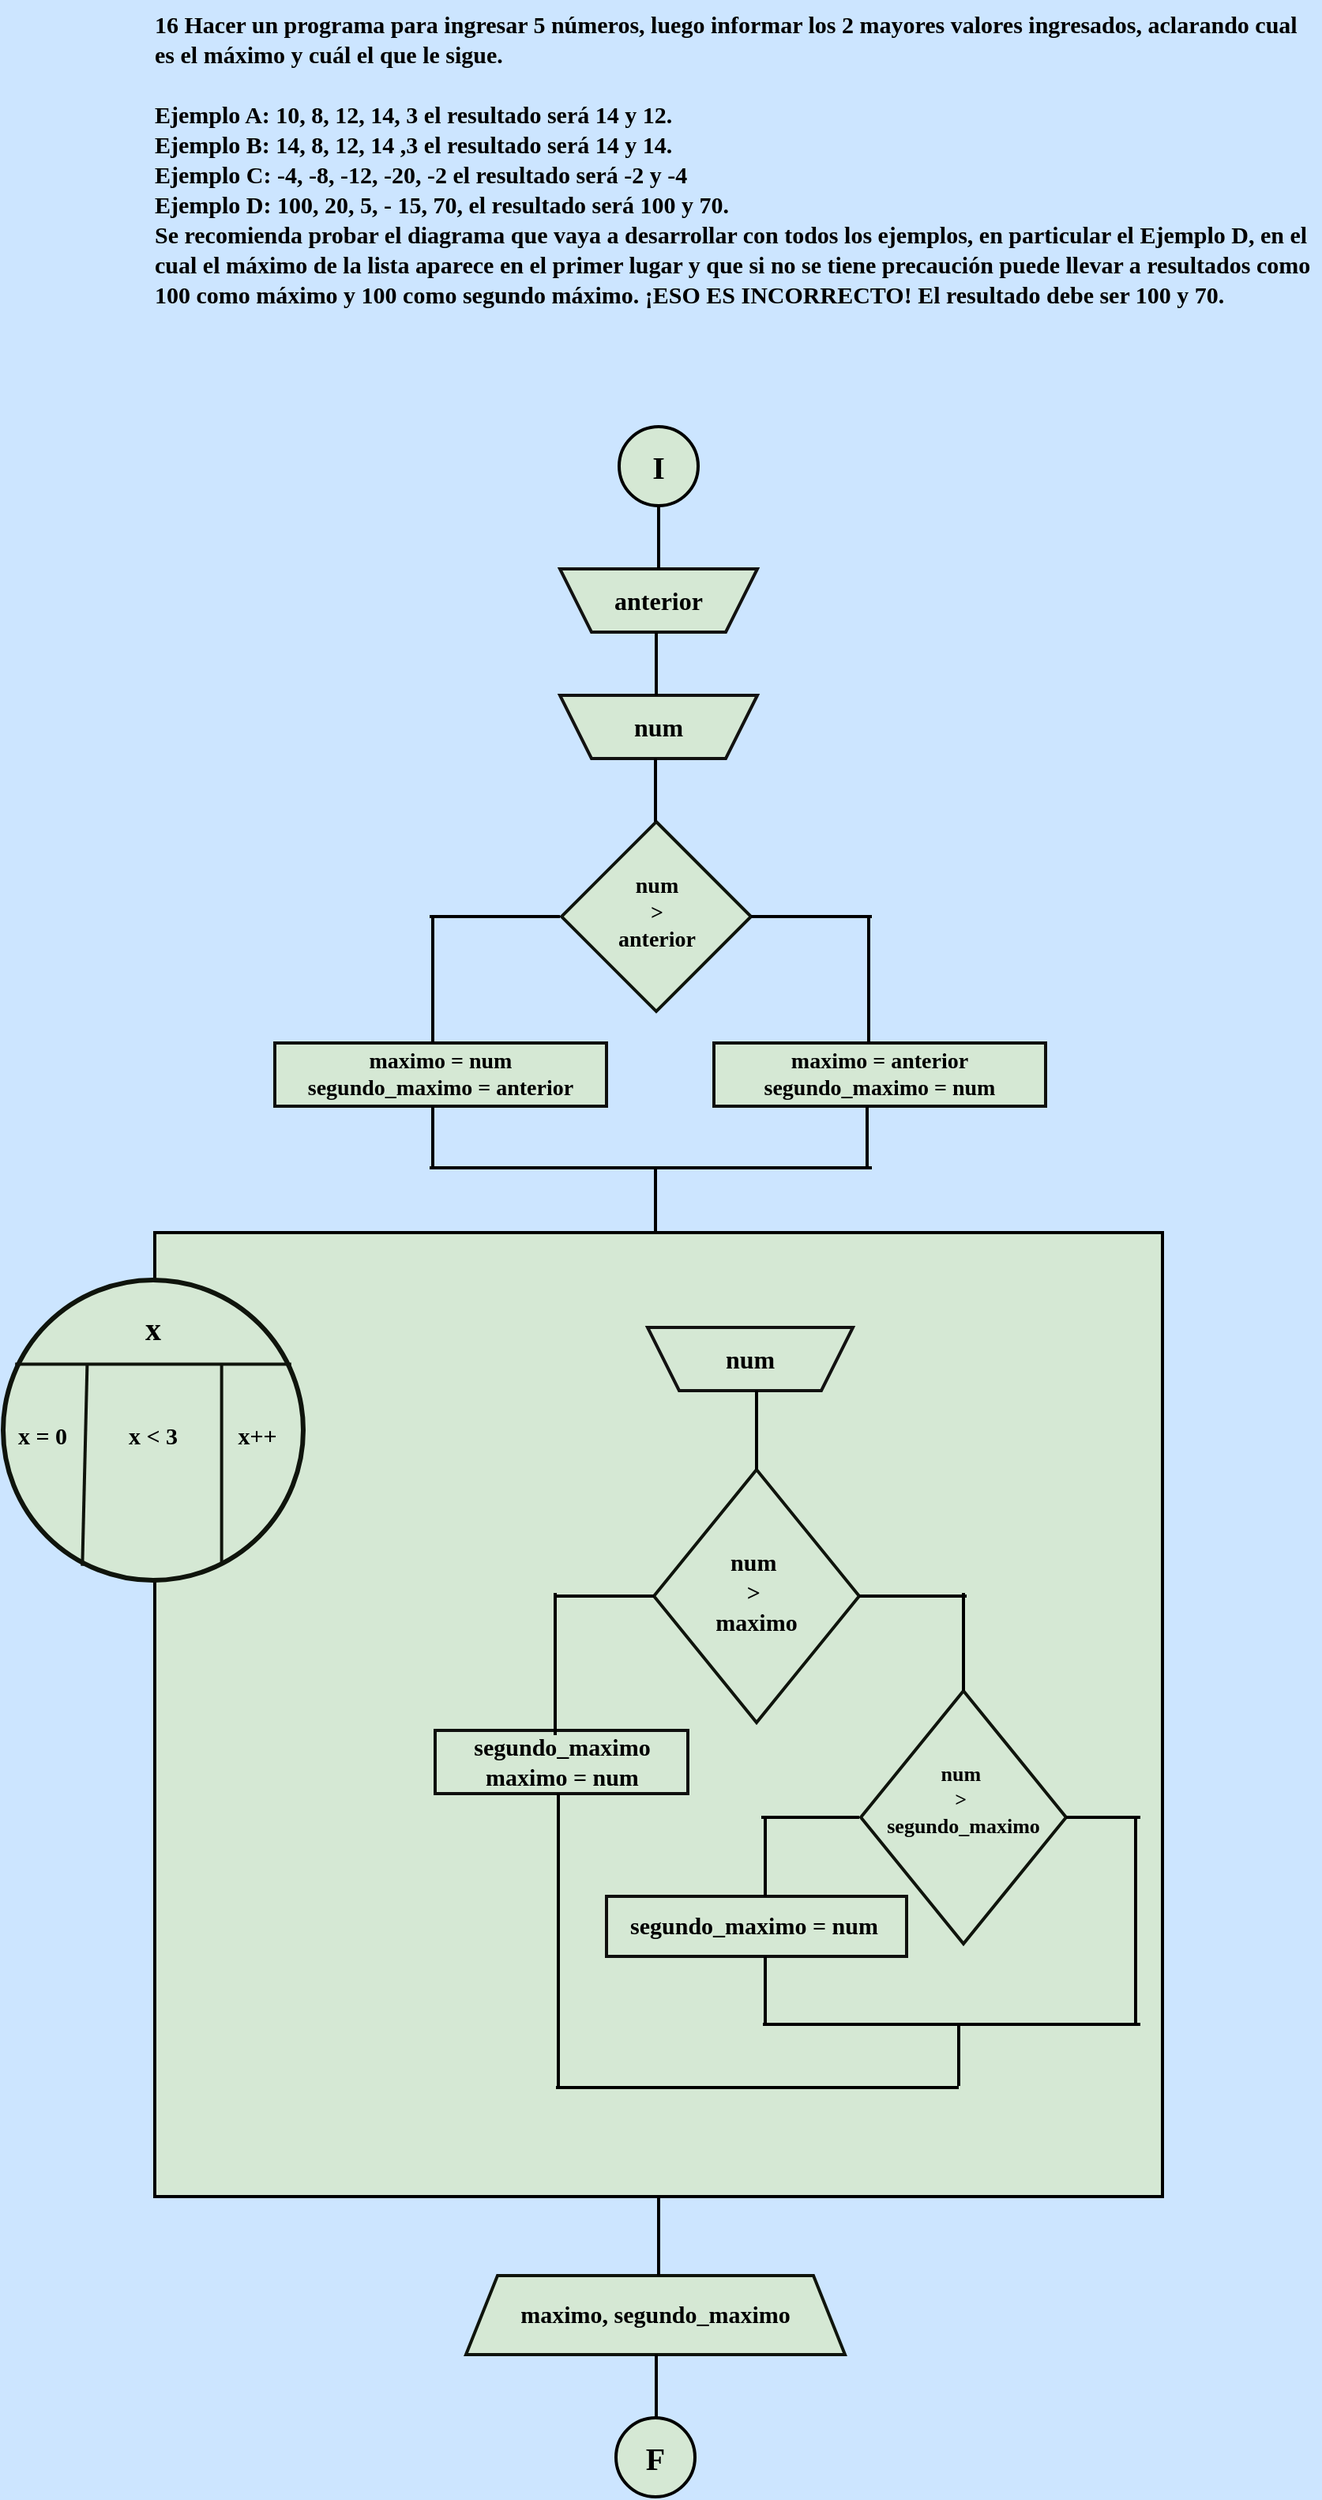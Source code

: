 <mxfile version="24.1.0" type="device">
  <diagram name="Página-1" id="wAQNe0Ck_yKVVoO9ijSX">
    <mxGraphModel dx="2247" dy="830" grid="1" gridSize="10" guides="1" tooltips="1" connect="1" arrows="1" fold="1" page="1" pageScale="1" pageWidth="827" pageHeight="1169" background="#CCE5FF" math="0" shadow="0">
      <root>
        <mxCell id="0" />
        <mxCell id="1" parent="0" />
        <mxCell id="hIHACkJwHsmprk24S0Q3-1" value="&lt;b style=&quot;font-size: 15px;&quot;&gt;&lt;font style=&quot;font-size: 15px;&quot; color=&quot;#000000&quot; face=&quot;Comic Sans MS&quot;&gt;16 Hacer un programa para ingresar 5 números, luego informar los 2 mayores valores ingresados, aclarando cual es el máximo y cuál el que le sigue. &lt;br&gt;&lt;br&gt;Ejemplo A: 10, 8, 12, 14, 3 el resultado será 14 y 12.&lt;br&gt;Ejemplo B: 14, 8, 12, 14 ,3 el resultado será 14 y 14.&lt;br&gt;Ejemplo C: -4, -8, -12, -20, -2 el resultado será -2 y -4&lt;br&gt;Ejemplo D: 100, 20, 5, - 15, 70, el resultado será 100 y 70.&lt;br&gt;Se recomienda probar el diagrama que vaya a desarrollar con todos los ejemplos, en particular el Ejemplo D, en el cual el máximo de la lista aparece en el primer lugar y que si no se tiene precaución puede llevar a resultados como 100 como máximo y 100 como segundo máximo. ¡ESO ES INCORRECTO! El resultado debe ser 100 y 70.&lt;/font&gt;&lt;/b&gt;" style="text;whiteSpace=wrap;html=1;fontFamily=Architects Daughter;fontSource=https%3A%2F%2Ffonts.googleapis.com%2Fcss%3Ffamily%3DArchitects%2BDaughter;" vertex="1" parent="1">
          <mxGeometry x="44" width="740" height="230" as="geometry" />
        </mxCell>
        <mxCell id="hIHACkJwHsmprk24S0Q3-102" value="" style="group;aspect=fixed;" vertex="1" connectable="0" parent="1">
          <mxGeometry x="-50" y="270" width="734" height="1310" as="geometry" />
        </mxCell>
        <mxCell id="hIHACkJwHsmprk24S0Q3-6" value="" style="group;aspect=fixed;" vertex="1" connectable="0" parent="hIHACkJwHsmprk24S0Q3-102">
          <mxGeometry x="390" width="50" height="50" as="geometry" />
        </mxCell>
        <mxCell id="hIHACkJwHsmprk24S0Q3-2" value="" style="strokeWidth=2;html=1;shape=mxgraph.flowchart.start_2;whiteSpace=wrap;rounded=0;labelBackgroundColor=none;strokeColor=#000000;align=center;verticalAlign=middle;fontFamily=Helvetica;fontSize=12;fontColor=default;fillColor=#d5e8d4;" vertex="1" parent="hIHACkJwHsmprk24S0Q3-6">
          <mxGeometry width="50" height="50" as="geometry" />
        </mxCell>
        <mxCell id="hIHACkJwHsmprk24S0Q3-4" value="&lt;b&gt;&lt;font style=&quot;font-size: 20px;&quot; color=&quot;#000000&quot; face=&quot;Comic Sans MS&quot;&gt;I&lt;/font&gt;&lt;/b&gt;" style="text;strokeColor=none;align=center;fillColor=none;html=1;verticalAlign=middle;whiteSpace=wrap;rounded=0;fontFamily=Architects Daughter;fontSource=https%3A%2F%2Ffonts.googleapis.com%2Fcss%3Ffamily%3DArchitects%2BDaughter;" vertex="1" parent="hIHACkJwHsmprk24S0Q3-6">
          <mxGeometry x="10" y="10" width="30" height="30" as="geometry" />
        </mxCell>
        <mxCell id="hIHACkJwHsmprk24S0Q3-7" value="" style="group;aspect=fixed;" vertex="1" connectable="0" parent="hIHACkJwHsmprk24S0Q3-102">
          <mxGeometry x="388" y="1260" width="50" height="50" as="geometry" />
        </mxCell>
        <mxCell id="hIHACkJwHsmprk24S0Q3-3" value="" style="strokeWidth=2;html=1;shape=mxgraph.flowchart.start_2;whiteSpace=wrap;rounded=0;labelBackgroundColor=none;strokeColor=#000000;align=center;verticalAlign=middle;fontFamily=Helvetica;fontSize=12;fontColor=default;fillColor=#d5e8d4;" vertex="1" parent="hIHACkJwHsmprk24S0Q3-7">
          <mxGeometry width="50" height="50" as="geometry" />
        </mxCell>
        <mxCell id="hIHACkJwHsmprk24S0Q3-5" value="&lt;b&gt;&lt;font style=&quot;font-size: 20px;&quot; color=&quot;#000000&quot; face=&quot;Comic Sans MS&quot;&gt;F&lt;/font&gt;&lt;/b&gt;" style="text;strokeColor=none;align=center;fillColor=none;html=1;verticalAlign=middle;whiteSpace=wrap;rounded=0;fontFamily=Architects Daughter;fontSource=https://fonts.googleapis.com/css?family=Architects+Daughter;" vertex="1" parent="hIHACkJwHsmprk24S0Q3-7">
          <mxGeometry x="10" y="10" width="30" height="30" as="geometry" />
        </mxCell>
        <mxCell id="hIHACkJwHsmprk24S0Q3-10" value="" style="shape=trapezoid;perimeter=trapezoidPerimeter;whiteSpace=wrap;html=1;fixedSize=1;rounded=0;labelBackgroundColor=none;strokeColor=#121211;strokeWidth=2;align=center;verticalAlign=middle;fontFamily=Helvetica;fontSize=12;fontColor=default;fillColor=#d5e8d4;direction=west;container=1;" vertex="1" parent="hIHACkJwHsmprk24S0Q3-102">
          <mxGeometry x="352.5" y="90" width="125" height="40" as="geometry">
            <mxRectangle x="-1020" y="-650" width="50" height="40" as="alternateBounds" />
          </mxGeometry>
        </mxCell>
        <mxCell id="hIHACkJwHsmprk24S0Q3-13" value="&lt;b&gt;&lt;font style=&quot;font-size: 16px;&quot; color=&quot;#000000&quot; face=&quot;Comic Sans MS&quot;&gt;anterior&lt;/font&gt;&lt;/b&gt;" style="text;strokeColor=none;align=center;fillColor=none;html=1;verticalAlign=middle;whiteSpace=wrap;rounded=0;fontFamily=Architects Daughter;fontSource=https://fonts.googleapis.com/css?family=Architects+Daughter;" vertex="1" parent="hIHACkJwHsmprk24S0Q3-10">
          <mxGeometry x="17.5" width="90" height="40" as="geometry" />
        </mxCell>
        <mxCell id="hIHACkJwHsmprk24S0Q3-12" value="" style="shape=trapezoid;perimeter=trapezoidPerimeter;whiteSpace=wrap;html=1;fixedSize=1;rounded=0;labelBackgroundColor=none;strokeColor=#121211;strokeWidth=2;align=center;verticalAlign=middle;fontFamily=Helvetica;fontSize=12;fontColor=default;fillColor=#d5e8d4;direction=west;container=1;" vertex="1" parent="hIHACkJwHsmprk24S0Q3-102">
          <mxGeometry x="352.5" y="170" width="125" height="40" as="geometry">
            <mxRectangle x="-1020" y="-650" width="50" height="40" as="alternateBounds" />
          </mxGeometry>
        </mxCell>
        <mxCell id="hIHACkJwHsmprk24S0Q3-14" value="&lt;b&gt;&lt;font style=&quot;font-size: 16px;&quot; color=&quot;#000000&quot; face=&quot;Comic Sans MS&quot;&gt;num&lt;/font&gt;&lt;/b&gt;" style="text;strokeColor=none;align=center;fillColor=none;html=1;verticalAlign=middle;whiteSpace=wrap;rounded=0;fontFamily=Architects Daughter;fontSource=https://fonts.googleapis.com/css?family=Architects+Daughter;" vertex="1" parent="hIHACkJwHsmprk24S0Q3-12">
          <mxGeometry x="17.5" width="90" height="40" as="geometry" />
        </mxCell>
        <mxCell id="hIHACkJwHsmprk24S0Q3-17" value="" style="group;aspect=fixed;" vertex="1" connectable="0" parent="hIHACkJwHsmprk24S0Q3-102">
          <mxGeometry x="353.5" y="250" width="120" height="120" as="geometry" />
        </mxCell>
        <mxCell id="hIHACkJwHsmprk24S0Q3-15" value="" style="rhombus;whiteSpace=wrap;html=1;rounded=0;labelBackgroundColor=none;strokeColor=#0F140C;strokeWidth=2;align=center;verticalAlign=middle;fontFamily=Helvetica;fontSize=12;fontColor=default;fillColor=#d5e8d4;" vertex="1" parent="hIHACkJwHsmprk24S0Q3-17">
          <mxGeometry width="120" height="120" as="geometry" />
        </mxCell>
        <mxCell id="hIHACkJwHsmprk24S0Q3-16" value="&lt;b&gt;&lt;font style=&quot;font-size: 14px;&quot; color=&quot;#000000&quot; face=&quot;Comic Sans MS&quot;&gt;num&lt;/font&gt;&lt;/b&gt;&lt;div&gt;&lt;b&gt;&lt;font style=&quot;font-size: 14px;&quot; color=&quot;#000000&quot; face=&quot;Comic Sans MS&quot;&gt;&amp;gt;&lt;/font&gt;&lt;/b&gt;&lt;/div&gt;&lt;div&gt;&lt;b&gt;&lt;font style=&quot;font-size: 14px;&quot; color=&quot;#000000&quot; face=&quot;Comic Sans MS&quot;&gt;anterior&lt;/font&gt;&lt;/b&gt;&lt;/div&gt;" style="text;strokeColor=none;align=center;fillColor=none;html=1;verticalAlign=middle;whiteSpace=wrap;rounded=0;fontFamily=Architects Daughter;fontSource=https://fonts.googleapis.com/css?family=Architects+Daughter;" vertex="1" parent="hIHACkJwHsmprk24S0Q3-17">
          <mxGeometry x="25" y="33" width="70" height="50" as="geometry" />
        </mxCell>
        <mxCell id="hIHACkJwHsmprk24S0Q3-23" value="" style="group;aspect=fixed;" vertex="1" connectable="0" parent="hIHACkJwHsmprk24S0Q3-102">
          <mxGeometry x="172" y="390" width="210" height="40" as="geometry" />
        </mxCell>
        <mxCell id="hIHACkJwHsmprk24S0Q3-18" value="" style="rounded=0;whiteSpace=wrap;html=1;labelBackgroundColor=none;strokeColor=#0f100e;strokeWidth=2;align=center;verticalAlign=middle;fontFamily=Helvetica;fontSize=12;fontColor=default;fillColor=#d5e8d4;" vertex="1" parent="hIHACkJwHsmprk24S0Q3-23">
          <mxGeometry width="210" height="40" as="geometry" />
        </mxCell>
        <mxCell id="hIHACkJwHsmprk24S0Q3-20" value="&lt;b&gt;&lt;font style=&quot;font-size: 14px;&quot; color=&quot;#000000&quot; face=&quot;Comic Sans MS&quot;&gt;maximo = num&lt;/font&gt;&lt;/b&gt;&lt;div&gt;&lt;b&gt;&lt;font style=&quot;font-size: 14px;&quot; color=&quot;#000000&quot; face=&quot;Comic Sans MS&quot;&gt;segundo_maximo = anterior&lt;/font&gt;&lt;/b&gt;&lt;/div&gt;" style="text;strokeColor=none;align=center;fillColor=none;html=1;verticalAlign=middle;whiteSpace=wrap;rounded=0;fontFamily=Architects Daughter;fontSource=https://fonts.googleapis.com/css?family=Architects+Daughter;" vertex="1" parent="hIHACkJwHsmprk24S0Q3-23">
          <mxGeometry x="10" width="190" height="40" as="geometry" />
        </mxCell>
        <mxCell id="hIHACkJwHsmprk24S0Q3-24" value="" style="group;aspect=fixed;" vertex="1" connectable="0" parent="hIHACkJwHsmprk24S0Q3-102">
          <mxGeometry x="450" y="390" width="210" height="40" as="geometry" />
        </mxCell>
        <mxCell id="hIHACkJwHsmprk24S0Q3-25" value="" style="rounded=0;whiteSpace=wrap;html=1;labelBackgroundColor=none;strokeColor=#0f100e;strokeWidth=2;align=center;verticalAlign=middle;fontFamily=Helvetica;fontSize=12;fontColor=default;fillColor=#d5e8d4;" vertex="1" parent="hIHACkJwHsmprk24S0Q3-24">
          <mxGeometry width="210" height="40" as="geometry" />
        </mxCell>
        <mxCell id="hIHACkJwHsmprk24S0Q3-26" value="&lt;b&gt;&lt;font style=&quot;font-size: 14px;&quot; color=&quot;#000000&quot; face=&quot;Comic Sans MS&quot;&gt;maximo = anterior&lt;/font&gt;&lt;/b&gt;&lt;div&gt;&lt;b&gt;&lt;font style=&quot;font-size: 14px;&quot; color=&quot;#000000&quot; face=&quot;Comic Sans MS&quot;&gt;segundo_maximo = num&lt;/font&gt;&lt;/b&gt;&lt;/div&gt;" style="text;strokeColor=none;align=center;fillColor=none;html=1;verticalAlign=middle;whiteSpace=wrap;rounded=0;fontFamily=Architects Daughter;fontSource=https://fonts.googleapis.com/css?family=Architects+Daughter;" vertex="1" parent="hIHACkJwHsmprk24S0Q3-24">
          <mxGeometry x="10" width="190" height="40" as="geometry" />
        </mxCell>
        <mxCell id="hIHACkJwHsmprk24S0Q3-27" value="" style="line;strokeWidth=2;direction=south;html=1;hachureGap=4;fontFamily=Architects Daughter;fontSource=https://fonts.googleapis.com/css?family=Architects+Daughter;strokeColor=#000000;" vertex="1" parent="hIHACkJwHsmprk24S0Q3-102">
          <mxGeometry x="408.5" y="130" width="10" height="40" as="geometry" />
        </mxCell>
        <mxCell id="hIHACkJwHsmprk24S0Q3-28" value="" style="line;strokeWidth=2;direction=south;html=1;hachureGap=4;fontFamily=Architects Daughter;fontSource=https://fonts.googleapis.com/css?family=Architects+Daughter;strokeColor=#000000;" vertex="1" parent="hIHACkJwHsmprk24S0Q3-102">
          <mxGeometry x="408" y="210" width="10" height="40" as="geometry" />
        </mxCell>
        <mxCell id="hIHACkJwHsmprk24S0Q3-30" value="" style="line;strokeWidth=2;direction=south;html=1;hachureGap=4;fontFamily=Architects Daughter;fontSource=https://fonts.googleapis.com/css?family=Architects+Daughter;strokeColor=#000000;" vertex="1" parent="hIHACkJwHsmprk24S0Q3-102">
          <mxGeometry x="543" y="311" width="10" height="79" as="geometry" />
        </mxCell>
        <mxCell id="hIHACkJwHsmprk24S0Q3-31" value="" style="line;strokeWidth=2;direction=south;html=1;hachureGap=4;fontFamily=Architects Daughter;fontSource=https://fonts.googleapis.com/css?family=Architects+Daughter;strokeColor=#000000;" vertex="1" parent="hIHACkJwHsmprk24S0Q3-102">
          <mxGeometry x="267" y="430" width="10" height="40" as="geometry" />
        </mxCell>
        <mxCell id="hIHACkJwHsmprk24S0Q3-32" value="" style="line;strokeWidth=2;direction=south;html=1;hachureGap=4;fontFamily=Architects Daughter;fontSource=https://fonts.googleapis.com/css?family=Architects+Daughter;strokeColor=#000000;" vertex="1" parent="hIHACkJwHsmprk24S0Q3-102">
          <mxGeometry x="408" y="470" width="10" height="40" as="geometry" />
        </mxCell>
        <mxCell id="hIHACkJwHsmprk24S0Q3-33" value="" style="line;strokeWidth=2;direction=south;html=1;hachureGap=4;fontFamily=Architects Daughter;fontSource=https://fonts.googleapis.com/css?family=Architects+Daughter;strokeColor=#000000;" vertex="1" parent="hIHACkJwHsmprk24S0Q3-102">
          <mxGeometry x="410" y="50" width="10" height="40" as="geometry" />
        </mxCell>
        <mxCell id="hIHACkJwHsmprk24S0Q3-34" value="" style="line;strokeWidth=2;direction=south;html=1;hachureGap=4;fontFamily=Architects Daughter;fontSource=https://fonts.googleapis.com/css?family=Architects+Daughter;strokeColor=#000000;" vertex="1" parent="hIHACkJwHsmprk24S0Q3-102">
          <mxGeometry x="267" y="311" width="10" height="79" as="geometry" />
        </mxCell>
        <mxCell id="hIHACkJwHsmprk24S0Q3-36" value="" style="line;strokeWidth=2;html=1;perimeter=backbonePerimeter;points=[];outlineConnect=0;hachureGap=4;fontFamily=Architects Daughter;fontSource=https://fonts.googleapis.com/css?family=Architects+Daughter;strokeColor=#000000;" vertex="1" parent="hIHACkJwHsmprk24S0Q3-102">
          <mxGeometry x="270" y="464" width="280" height="10" as="geometry" />
        </mxCell>
        <mxCell id="hIHACkJwHsmprk24S0Q3-37" value="" style="line;strokeWidth=2;html=1;perimeter=backbonePerimeter;points=[];outlineConnect=0;hachureGap=4;fontFamily=Architects Daughter;fontSource=https://fonts.googleapis.com/css?family=Architects+Daughter;strokeColor=#000000;" vertex="1" parent="hIHACkJwHsmprk24S0Q3-102">
          <mxGeometry x="473.5" y="305" width="76.5" height="10" as="geometry" />
        </mxCell>
        <mxCell id="hIHACkJwHsmprk24S0Q3-39" value="" style="line;strokeWidth=2;html=1;perimeter=backbonePerimeter;points=[];outlineConnect=0;hachureGap=4;fontFamily=Architects Daughter;fontSource=https://fonts.googleapis.com/css?family=Architects+Daughter;strokeColor=#000000;" vertex="1" parent="hIHACkJwHsmprk24S0Q3-102">
          <mxGeometry x="270" y="305" width="82.5" height="10" as="geometry" />
        </mxCell>
        <mxCell id="hIHACkJwHsmprk24S0Q3-41" value="" style="line;strokeWidth=2;direction=south;html=1;hachureGap=4;fontFamily=Architects Daughter;fontSource=https://fonts.googleapis.com/css?family=Architects+Daughter;strokeColor=#000000;" vertex="1" parent="hIHACkJwHsmprk24S0Q3-102">
          <mxGeometry x="542" y="430" width="10" height="40" as="geometry" />
        </mxCell>
        <mxCell id="hIHACkJwHsmprk24S0Q3-49" value="" style="whiteSpace=wrap;html=1;rounded=0;labelBackgroundColor=none;strokeColor=#000000;strokeWidth=2;align=center;verticalAlign=middle;fontFamily=Helvetica;fontSize=12;fontColor=default;fillColor=#d5e8d4;" vertex="1" parent="hIHACkJwHsmprk24S0Q3-102">
          <mxGeometry x="96" y="510" width="638" height="610" as="geometry" />
        </mxCell>
        <mxCell id="hIHACkJwHsmprk24S0Q3-59" value="" style="group;aspect=fixed;" vertex="1" connectable="0" parent="hIHACkJwHsmprk24S0Q3-102">
          <mxGeometry x="412" y="660" width="130" height="160" as="geometry" />
        </mxCell>
        <mxCell id="hIHACkJwHsmprk24S0Q3-57" value="" style="rhombus;whiteSpace=wrap;html=1;rounded=0;labelBackgroundColor=none;strokeColor=#0F140C;strokeWidth=2;align=center;verticalAlign=middle;fontFamily=Helvetica;fontSize=12;fontColor=default;fillColor=#d5e8d4;" vertex="1" parent="hIHACkJwHsmprk24S0Q3-59">
          <mxGeometry width="130" height="160" as="geometry" />
        </mxCell>
        <mxCell id="hIHACkJwHsmprk24S0Q3-58" value="&lt;span style=&quot;font-size: 15px;&quot;&gt;&lt;font style=&quot;font-size: 15px;&quot; color=&quot;#000000&quot; face=&quot;Comic Sans MS&quot;&gt;&lt;b&gt;num&amp;nbsp;&lt;/b&gt;&lt;/font&gt;&lt;/span&gt;&lt;div style=&quot;font-size: 15px;&quot;&gt;&lt;font style=&quot;font-size: 15px;&quot; color=&quot;#000000&quot; face=&quot;Comic Sans MS&quot;&gt;&lt;b&gt;&amp;gt;&amp;nbsp;&lt;/b&gt;&lt;/font&gt;&lt;/div&gt;&lt;div style=&quot;font-size: 15px;&quot;&gt;&lt;font style=&quot;font-size: 15px;&quot; color=&quot;#000000&quot; face=&quot;Comic Sans MS&quot;&gt;&lt;b&gt;maximo&lt;/b&gt;&lt;/font&gt;&lt;/div&gt;" style="text;strokeColor=none;align=center;fillColor=none;html=1;verticalAlign=middle;whiteSpace=wrap;rounded=0;fontFamily=Architects Daughter;fontSource=https://fonts.googleapis.com/css?family=Architects+Daughter;" vertex="1" parent="hIHACkJwHsmprk24S0Q3-59">
          <mxGeometry x="20" y="50" width="90" height="55" as="geometry" />
        </mxCell>
        <mxCell id="hIHACkJwHsmprk24S0Q3-61" value="" style="group;aspect=fixed;" vertex="1" connectable="0" parent="hIHACkJwHsmprk24S0Q3-102">
          <mxGeometry x="408" y="570" width="130" height="40" as="geometry" />
        </mxCell>
        <mxCell id="hIHACkJwHsmprk24S0Q3-11" value="" style="shape=trapezoid;perimeter=trapezoidPerimeter;whiteSpace=wrap;html=1;fixedSize=1;rounded=0;labelBackgroundColor=none;strokeColor=#121211;strokeWidth=2;align=center;verticalAlign=middle;fontFamily=Helvetica;fontSize=12;fontColor=default;fillColor=#d5e8d4;direction=west;container=0;aspect=fixed;" vertex="1" parent="hIHACkJwHsmprk24S0Q3-61">
          <mxGeometry width="130" height="40" as="geometry">
            <mxRectangle x="-1020" y="-650" width="50" height="40" as="alternateBounds" />
          </mxGeometry>
        </mxCell>
        <mxCell id="hIHACkJwHsmprk24S0Q3-60" value="&lt;b&gt;&lt;font style=&quot;font-size: 16px;&quot; color=&quot;#000000&quot; face=&quot;Comic Sans MS&quot;&gt;num&lt;/font&gt;&lt;/b&gt;" style="text;strokeColor=none;align=center;fillColor=none;html=1;verticalAlign=middle;whiteSpace=wrap;rounded=0;fontFamily=Architects Daughter;fontSource=https://fonts.googleapis.com/css?family=Architects+Daughter;aspect=fixed;container=0;" vertex="1" parent="hIHACkJwHsmprk24S0Q3-61">
          <mxGeometry x="20" width="90" height="40" as="geometry" />
        </mxCell>
        <mxCell id="hIHACkJwHsmprk24S0Q3-66" value="" style="group;aspect=fixed;" vertex="1" connectable="0" parent="hIHACkJwHsmprk24S0Q3-102">
          <mxGeometry y="540" width="190" height="190" as="geometry" />
        </mxCell>
        <mxCell id="hIHACkJwHsmprk24S0Q3-51" value="" style="ellipse;whiteSpace=wrap;html=1;aspect=fixed;rounded=0;labelBackgroundColor=none;strokeColor=#0F140C;strokeWidth=3;align=center;verticalAlign=middle;fontFamily=Helvetica;fontSize=12;fontColor=default;fillColor=#d5e8d4;container=0;" vertex="1" parent="hIHACkJwHsmprk24S0Q3-66">
          <mxGeometry width="190" height="190" as="geometry" />
        </mxCell>
        <mxCell id="hIHACkJwHsmprk24S0Q3-52" value="" style="endArrow=none;html=1;rounded=0;strokeColor=#0F140C;fontFamily=Helvetica;fontSize=12;fontColor=default;fillColor=#B2C9AB;strokeWidth=2;" edge="1" parent="hIHACkJwHsmprk24S0Q3-66">
          <mxGeometry width="50" height="50" relative="1" as="geometry">
            <mxPoint x="182.4" y="53.2" as="sourcePoint" />
            <mxPoint x="7.6" y="53.2" as="targetPoint" />
          </mxGeometry>
        </mxCell>
        <mxCell id="hIHACkJwHsmprk24S0Q3-53" value="" style="endArrow=none;html=1;rounded=0;strokeColor=#0F140C;fontFamily=Helvetica;fontSize=12;fontColor=default;fillColor=#B2C9AB;exitX=0.264;exitY=0.952;exitDx=0;exitDy=0;exitPerimeter=0;strokeWidth=2;" edge="1" parent="hIHACkJwHsmprk24S0Q3-66" source="hIHACkJwHsmprk24S0Q3-51">
          <mxGeometry width="50" height="50" relative="1" as="geometry">
            <mxPoint x="45.6" y="114" as="sourcePoint" />
            <mxPoint x="53.2" y="53.2" as="targetPoint" />
          </mxGeometry>
        </mxCell>
        <mxCell id="hIHACkJwHsmprk24S0Q3-54" value="" style="endArrow=none;html=1;rounded=0;strokeColor=#0F140C;fontFamily=Helvetica;fontSize=12;fontColor=default;fillColor=#B2C9AB;exitX=0.728;exitY=0.948;exitDx=0;exitDy=0;exitPerimeter=0;strokeWidth=2;" edge="1" parent="hIHACkJwHsmprk24S0Q3-66" source="hIHACkJwHsmprk24S0Q3-51">
          <mxGeometry width="50" height="50" relative="1" as="geometry">
            <mxPoint x="114" y="129.2" as="sourcePoint" />
            <mxPoint x="138.32" y="53.2" as="targetPoint" />
          </mxGeometry>
        </mxCell>
        <mxCell id="hIHACkJwHsmprk24S0Q3-62" value="&lt;b&gt;&lt;font style=&quot;font-size: 20px;&quot; color=&quot;#000000&quot; face=&quot;Comic Sans MS&quot;&gt;x&lt;/font&gt;&lt;/b&gt;" style="text;strokeColor=none;align=center;fillColor=none;html=1;verticalAlign=middle;whiteSpace=wrap;rounded=0;fontFamily=Architects Daughter;fontSource=https://fonts.googleapis.com/css?family=Architects+Daughter;container=0;" vertex="1" parent="hIHACkJwHsmprk24S0Q3-66">
          <mxGeometry x="70" y="10" width="50" height="40" as="geometry" />
        </mxCell>
        <mxCell id="hIHACkJwHsmprk24S0Q3-63" value="&lt;b&gt;&lt;font style=&quot;font-size: 15px;&quot; color=&quot;#000000&quot; face=&quot;Comic Sans MS&quot;&gt;x = 0&lt;/font&gt;&lt;/b&gt;" style="text;strokeColor=none;align=center;fillColor=none;html=1;verticalAlign=middle;whiteSpace=wrap;rounded=0;fontFamily=Architects Daughter;fontSource=https://fonts.googleapis.com/css?family=Architects+Daughter;container=0;" vertex="1" parent="hIHACkJwHsmprk24S0Q3-66">
          <mxGeometry y="84" width="50" height="30" as="geometry" />
        </mxCell>
        <mxCell id="hIHACkJwHsmprk24S0Q3-65" value="&lt;b&gt;&lt;font style=&quot;font-size: 15px;&quot; color=&quot;#000000&quot; face=&quot;Comic Sans MS&quot;&gt;x &amp;lt; 3&lt;/font&gt;&lt;/b&gt;" style="text;strokeColor=none;align=center;fillColor=none;html=1;verticalAlign=middle;whiteSpace=wrap;rounded=0;fontFamily=Architects Daughter;fontSource=https://fonts.googleapis.com/css?family=Architects+Daughter;container=0;" vertex="1" parent="hIHACkJwHsmprk24S0Q3-66">
          <mxGeometry x="70" y="84" width="50" height="30" as="geometry" />
        </mxCell>
        <mxCell id="hIHACkJwHsmprk24S0Q3-64" value="&lt;b&gt;&lt;font style=&quot;font-size: 15px;&quot; color=&quot;#000000&quot; face=&quot;Comic Sans MS&quot;&gt;x++&lt;/font&gt;&lt;/b&gt;" style="text;strokeColor=none;align=center;fillColor=none;html=1;verticalAlign=middle;whiteSpace=wrap;rounded=0;fontFamily=Architects Daughter;fontSource=https://fonts.googleapis.com/css?family=Architects+Daughter;container=0;" vertex="1" parent="hIHACkJwHsmprk24S0Q3-66">
          <mxGeometry x="136" y="84" width="50" height="30" as="geometry" />
        </mxCell>
        <mxCell id="hIHACkJwHsmprk24S0Q3-67" value="" style="group;aspect=fixed;" vertex="1" connectable="0" parent="hIHACkJwHsmprk24S0Q3-102">
          <mxGeometry x="543" y="800" width="130" height="160" as="geometry" />
        </mxCell>
        <mxCell id="hIHACkJwHsmprk24S0Q3-68" value="" style="rhombus;whiteSpace=wrap;html=1;rounded=0;labelBackgroundColor=none;strokeColor=#0F140C;strokeWidth=2;align=center;verticalAlign=middle;fontFamily=Helvetica;fontSize=12;fontColor=default;fillColor=#d5e8d4;" vertex="1" parent="hIHACkJwHsmprk24S0Q3-67">
          <mxGeometry width="130" height="160" as="geometry" />
        </mxCell>
        <mxCell id="hIHACkJwHsmprk24S0Q3-69" value="&lt;font style=&quot;font-size: 13px;&quot; color=&quot;#000000&quot; face=&quot;Comic Sans MS&quot;&gt;&lt;b style=&quot;&quot;&gt;num&amp;nbsp;&lt;/b&gt;&lt;/font&gt;&lt;div style=&quot;font-size: 13px;&quot;&gt;&lt;font style=&quot;font-size: 13px;&quot; color=&quot;#000000&quot; face=&quot;Comic Sans MS&quot;&gt;&lt;b&gt;&amp;gt;&amp;nbsp;&lt;/b&gt;&lt;/font&gt;&lt;/div&gt;&lt;div style=&quot;font-size: 13px;&quot;&gt;&lt;font style=&quot;font-size: 13px;&quot; face=&quot;Comic Sans MS&quot; color=&quot;#000000&quot;&gt;&lt;b style=&quot;&quot;&gt;segundo_maximo&lt;/b&gt;&lt;/font&gt;&lt;/div&gt;" style="text;strokeColor=none;align=center;fillColor=none;html=1;verticalAlign=middle;whiteSpace=wrap;rounded=0;fontFamily=Architects Daughter;fontSource=https://fonts.googleapis.com/css?family=Architects+Daughter;" vertex="1" parent="hIHACkJwHsmprk24S0Q3-67">
          <mxGeometry x="20" y="41" width="90" height="55" as="geometry" />
        </mxCell>
        <mxCell id="hIHACkJwHsmprk24S0Q3-72" value="" style="group;aspect=fixed;" vertex="1" connectable="0" parent="hIHACkJwHsmprk24S0Q3-102">
          <mxGeometry x="233.5" y="810" width="240" height="240" as="geometry" />
        </mxCell>
        <mxCell id="hIHACkJwHsmprk24S0Q3-19" value="" style="rounded=0;whiteSpace=wrap;html=1;labelBackgroundColor=none;strokeColor=#0f100e;strokeWidth=2;align=center;verticalAlign=middle;fontFamily=Helvetica;fontSize=12;fontColor=default;fillColor=#d5e8d4;container=0;aspect=fixed;" vertex="1" parent="hIHACkJwHsmprk24S0Q3-72">
          <mxGeometry x="40" y="15" width="160" height="40" as="geometry" />
        </mxCell>
        <mxCell id="hIHACkJwHsmprk24S0Q3-70" value="&lt;span style=&quot;font-size: 15px;&quot;&gt;&lt;font style=&quot;font-size: 15px;&quot; color=&quot;#000000&quot; face=&quot;Comic Sans MS&quot;&gt;&lt;b&gt;segundo_maximo&lt;/b&gt;&lt;/font&gt;&lt;/span&gt;&lt;div style=&quot;font-size: 15px;&quot;&gt;&lt;font style=&quot;font-size: 15px;&quot; color=&quot;#000000&quot; face=&quot;Comic Sans MS&quot;&gt;&lt;b&gt;maximo = num&lt;/b&gt;&lt;/font&gt;&lt;/div&gt;" style="text;strokeColor=none;align=center;fillColor=none;html=1;verticalAlign=middle;whiteSpace=wrap;rounded=0;fontFamily=Architects Daughter;fontSource=https://fonts.googleapis.com/css?family=Architects+Daughter;container=0;" vertex="1" parent="hIHACkJwHsmprk24S0Q3-72">
          <mxGeometry width="240" height="70" as="geometry" />
        </mxCell>
        <mxCell id="hIHACkJwHsmprk24S0Q3-97" value="" style="line;strokeWidth=2;direction=south;html=1;hachureGap=4;fontFamily=Architects Daughter;fontSource=https://fonts.googleapis.com/css?family=Architects+Daughter;strokeColor=#000000;" vertex="1" parent="hIHACkJwHsmprk24S0Q3-72">
          <mxGeometry x="113" y="55" width="10" height="185" as="geometry" />
        </mxCell>
        <mxCell id="hIHACkJwHsmprk24S0Q3-75" value="" style="group;aspect=fixed;" vertex="1" connectable="0" parent="hIHACkJwHsmprk24S0Q3-102">
          <mxGeometry x="382" y="930" width="190" height="38" as="geometry" />
        </mxCell>
        <mxCell id="hIHACkJwHsmprk24S0Q3-73" value="" style="rounded=0;whiteSpace=wrap;html=1;labelBackgroundColor=none;strokeColor=#0f100e;strokeWidth=2;align=center;verticalAlign=middle;fontFamily=Helvetica;fontSize=12;fontColor=default;fillColor=#d5e8d4;" vertex="1" parent="hIHACkJwHsmprk24S0Q3-75">
          <mxGeometry width="190" height="38" as="geometry" />
        </mxCell>
        <mxCell id="hIHACkJwHsmprk24S0Q3-74" value="&lt;font face=&quot;Comic Sans MS&quot; color=&quot;#000000&quot;&gt;&lt;span style=&quot;font-size: 15px;&quot;&gt;&lt;b&gt;segundo_maximo = num&lt;/b&gt;&lt;/span&gt;&lt;/font&gt;" style="text;strokeColor=none;align=center;fillColor=none;html=1;verticalAlign=middle;whiteSpace=wrap;rounded=0;fontFamily=Architects Daughter;fontSource=https://fonts.googleapis.com/css?family=Architects+Daughter;" vertex="1" parent="hIHACkJwHsmprk24S0Q3-75">
          <mxGeometry x="7.125" y="4.75" width="173.375" height="28.5" as="geometry" />
        </mxCell>
        <mxCell id="hIHACkJwHsmprk24S0Q3-78" value="" style="group;aspect=fixed;" vertex="1" connectable="0" parent="hIHACkJwHsmprk24S0Q3-102">
          <mxGeometry x="293" y="1170" width="240" height="50" as="geometry" />
        </mxCell>
        <mxCell id="hIHACkJwHsmprk24S0Q3-76" value="" style="shape=trapezoid;perimeter=trapezoidPerimeter;whiteSpace=wrap;html=1;fixedSize=1;rounded=0;labelBackgroundColor=none;strokeColor=#0F140C;strokeWidth=2;align=center;verticalAlign=middle;fontFamily=Helvetica;fontSize=12;fontColor=default;fillColor=#d5e8d4;" vertex="1" parent="hIHACkJwHsmprk24S0Q3-78">
          <mxGeometry width="240" height="50" as="geometry" />
        </mxCell>
        <mxCell id="hIHACkJwHsmprk24S0Q3-77" value="&lt;font face=&quot;Comic Sans MS&quot; color=&quot;#000000&quot;&gt;&lt;span style=&quot;font-size: 15px;&quot;&gt;&lt;b&gt;maximo, segundo_maximo&lt;/b&gt;&lt;/span&gt;&lt;/font&gt;" style="text;strokeColor=none;align=center;fillColor=none;html=1;verticalAlign=middle;whiteSpace=wrap;rounded=0;fontFamily=Architects Daughter;fontSource=https://fonts.googleapis.com/css?family=Architects+Daughter;" vertex="1" parent="hIHACkJwHsmprk24S0Q3-78">
          <mxGeometry x="26.25" y="10" width="187.5" height="30" as="geometry" />
        </mxCell>
        <mxCell id="hIHACkJwHsmprk24S0Q3-79" value="" style="line;strokeWidth=2;direction=south;html=1;hachureGap=4;fontFamily=Architects Daughter;fontSource=https://fonts.googleapis.com/css?family=Architects+Daughter;strokeColor=#000000;" vertex="1" parent="hIHACkJwHsmprk24S0Q3-102">
          <mxGeometry x="472" y="610" width="10" height="50" as="geometry" />
        </mxCell>
        <mxCell id="hIHACkJwHsmprk24S0Q3-80" value="" style="line;strokeWidth=2;direction=south;html=1;hachureGap=4;fontFamily=Architects Daughter;fontSource=https://fonts.googleapis.com/css?family=Architects+Daughter;strokeColor=#000000;" vertex="1" parent="hIHACkJwHsmprk24S0Q3-102">
          <mxGeometry x="344.5" y="738" width="10" height="90" as="geometry" />
        </mxCell>
        <mxCell id="hIHACkJwHsmprk24S0Q3-81" value="" style="line;strokeWidth=2;direction=south;html=1;hachureGap=4;fontFamily=Architects Daughter;fontSource=https://fonts.googleapis.com/css?family=Architects+Daughter;strokeColor=#000000;" vertex="1" parent="hIHACkJwHsmprk24S0Q3-102">
          <mxGeometry x="603" y="738" width="10" height="62" as="geometry" />
        </mxCell>
        <mxCell id="hIHACkJwHsmprk24S0Q3-82" value="" style="line;strokeWidth=2;direction=south;html=1;hachureGap=4;fontFamily=Architects Daughter;fontSource=https://fonts.googleapis.com/css?family=Architects+Daughter;strokeColor=#000000;" vertex="1" parent="hIHACkJwHsmprk24S0Q3-102">
          <mxGeometry x="477.5" y="880" width="10" height="50" as="geometry" />
        </mxCell>
        <mxCell id="hIHACkJwHsmprk24S0Q3-84" value="" style="line;strokeWidth=2;html=1;perimeter=backbonePerimeter;points=[];outlineConnect=0;hachureGap=4;fontFamily=Architects Daughter;fontSource=https://fonts.googleapis.com/css?family=Architects+Daughter;strokeColor=#000000;" vertex="1" parent="hIHACkJwHsmprk24S0Q3-102">
          <mxGeometry x="542" y="735" width="68" height="10" as="geometry" />
        </mxCell>
        <mxCell id="hIHACkJwHsmprk24S0Q3-85" value="" style="line;strokeWidth=2;html=1;perimeter=backbonePerimeter;points=[];outlineConnect=0;hachureGap=4;fontFamily=Architects Daughter;fontSource=https://fonts.googleapis.com/css?family=Architects+Daughter;strokeColor=#000000;" vertex="1" parent="hIHACkJwHsmprk24S0Q3-102">
          <mxGeometry x="350" y="735" width="62" height="10" as="geometry" />
        </mxCell>
        <mxCell id="hIHACkJwHsmprk24S0Q3-87" value="" style="line;strokeWidth=2;html=1;perimeter=backbonePerimeter;points=[];outlineConnect=0;hachureGap=4;fontFamily=Architects Daughter;fontSource=https://fonts.googleapis.com/css?family=Architects+Daughter;strokeColor=#000000;" vertex="1" parent="hIHACkJwHsmprk24S0Q3-102">
          <mxGeometry x="350" y="1046" width="255" height="10" as="geometry" />
        </mxCell>
        <mxCell id="hIHACkJwHsmprk24S0Q3-90" value="" style="line;strokeWidth=2;html=1;perimeter=backbonePerimeter;points=[];outlineConnect=0;hachureGap=4;fontFamily=Architects Daughter;fontSource=https://fonts.googleapis.com/css?family=Architects+Daughter;strokeColor=#000000;" vertex="1" parent="hIHACkJwHsmprk24S0Q3-102">
          <mxGeometry x="480" y="875" width="62" height="10" as="geometry" />
        </mxCell>
        <mxCell id="hIHACkJwHsmprk24S0Q3-91" value="" style="line;strokeWidth=2;direction=south;html=1;hachureGap=4;fontFamily=Architects Daughter;fontSource=https://fonts.googleapis.com/css?family=Architects+Daughter;strokeColor=#000000;" vertex="1" parent="hIHACkJwHsmprk24S0Q3-102">
          <mxGeometry x="408.5" y="1220" width="10" height="40" as="geometry" />
        </mxCell>
        <mxCell id="hIHACkJwHsmprk24S0Q3-93" value="" style="line;strokeWidth=2;direction=south;html=1;hachureGap=4;fontFamily=Architects Daughter;fontSource=https://fonts.googleapis.com/css?family=Architects+Daughter;strokeColor=#000000;" vertex="1" parent="hIHACkJwHsmprk24S0Q3-102">
          <mxGeometry x="477.5" y="968" width="10" height="42" as="geometry" />
        </mxCell>
        <mxCell id="hIHACkJwHsmprk24S0Q3-94" value="" style="line;strokeWidth=2;direction=south;html=1;hachureGap=4;fontFamily=Architects Daughter;fontSource=https://fonts.googleapis.com/css?family=Architects+Daughter;strokeColor=#000000;" vertex="1" parent="hIHACkJwHsmprk24S0Q3-102">
          <mxGeometry x="410" y="1120" width="10" height="50" as="geometry" />
        </mxCell>
        <mxCell id="hIHACkJwHsmprk24S0Q3-95" value="" style="line;strokeWidth=2;direction=south;html=1;hachureGap=4;fontFamily=Architects Daughter;fontSource=https://fonts.googleapis.com/css?family=Architects+Daughter;strokeColor=#000000;" vertex="1" parent="hIHACkJwHsmprk24S0Q3-102">
          <mxGeometry x="600" y="1010" width="10" height="40" as="geometry" />
        </mxCell>
        <mxCell id="hIHACkJwHsmprk24S0Q3-96" value="" style="line;strokeWidth=2;direction=south;html=1;hachureGap=4;fontFamily=Architects Daughter;fontSource=https://fonts.googleapis.com/css?family=Architects+Daughter;strokeColor=#000000;" vertex="1" parent="hIHACkJwHsmprk24S0Q3-102">
          <mxGeometry x="712" y="880" width="10" height="130" as="geometry" />
        </mxCell>
        <mxCell id="hIHACkJwHsmprk24S0Q3-100" value="" style="line;strokeWidth=2;html=1;perimeter=backbonePerimeter;points=[];outlineConnect=0;hachureGap=4;fontFamily=Architects Daughter;fontSource=https://fonts.googleapis.com/css?family=Architects+Daughter;strokeColor=#000000;" vertex="1" parent="hIHACkJwHsmprk24S0Q3-102">
          <mxGeometry x="673" y="875" width="47" height="10" as="geometry" />
        </mxCell>
        <mxCell id="hIHACkJwHsmprk24S0Q3-101" value="" style="line;strokeWidth=2;html=1;perimeter=backbonePerimeter;points=[];outlineConnect=0;hachureGap=4;fontFamily=Architects Daughter;fontSource=https://fonts.googleapis.com/css?family=Architects+Daughter;strokeColor=#000000;" vertex="1" parent="hIHACkJwHsmprk24S0Q3-102">
          <mxGeometry x="481" y="1006" width="239" height="10" as="geometry" />
        </mxCell>
      </root>
    </mxGraphModel>
  </diagram>
</mxfile>
